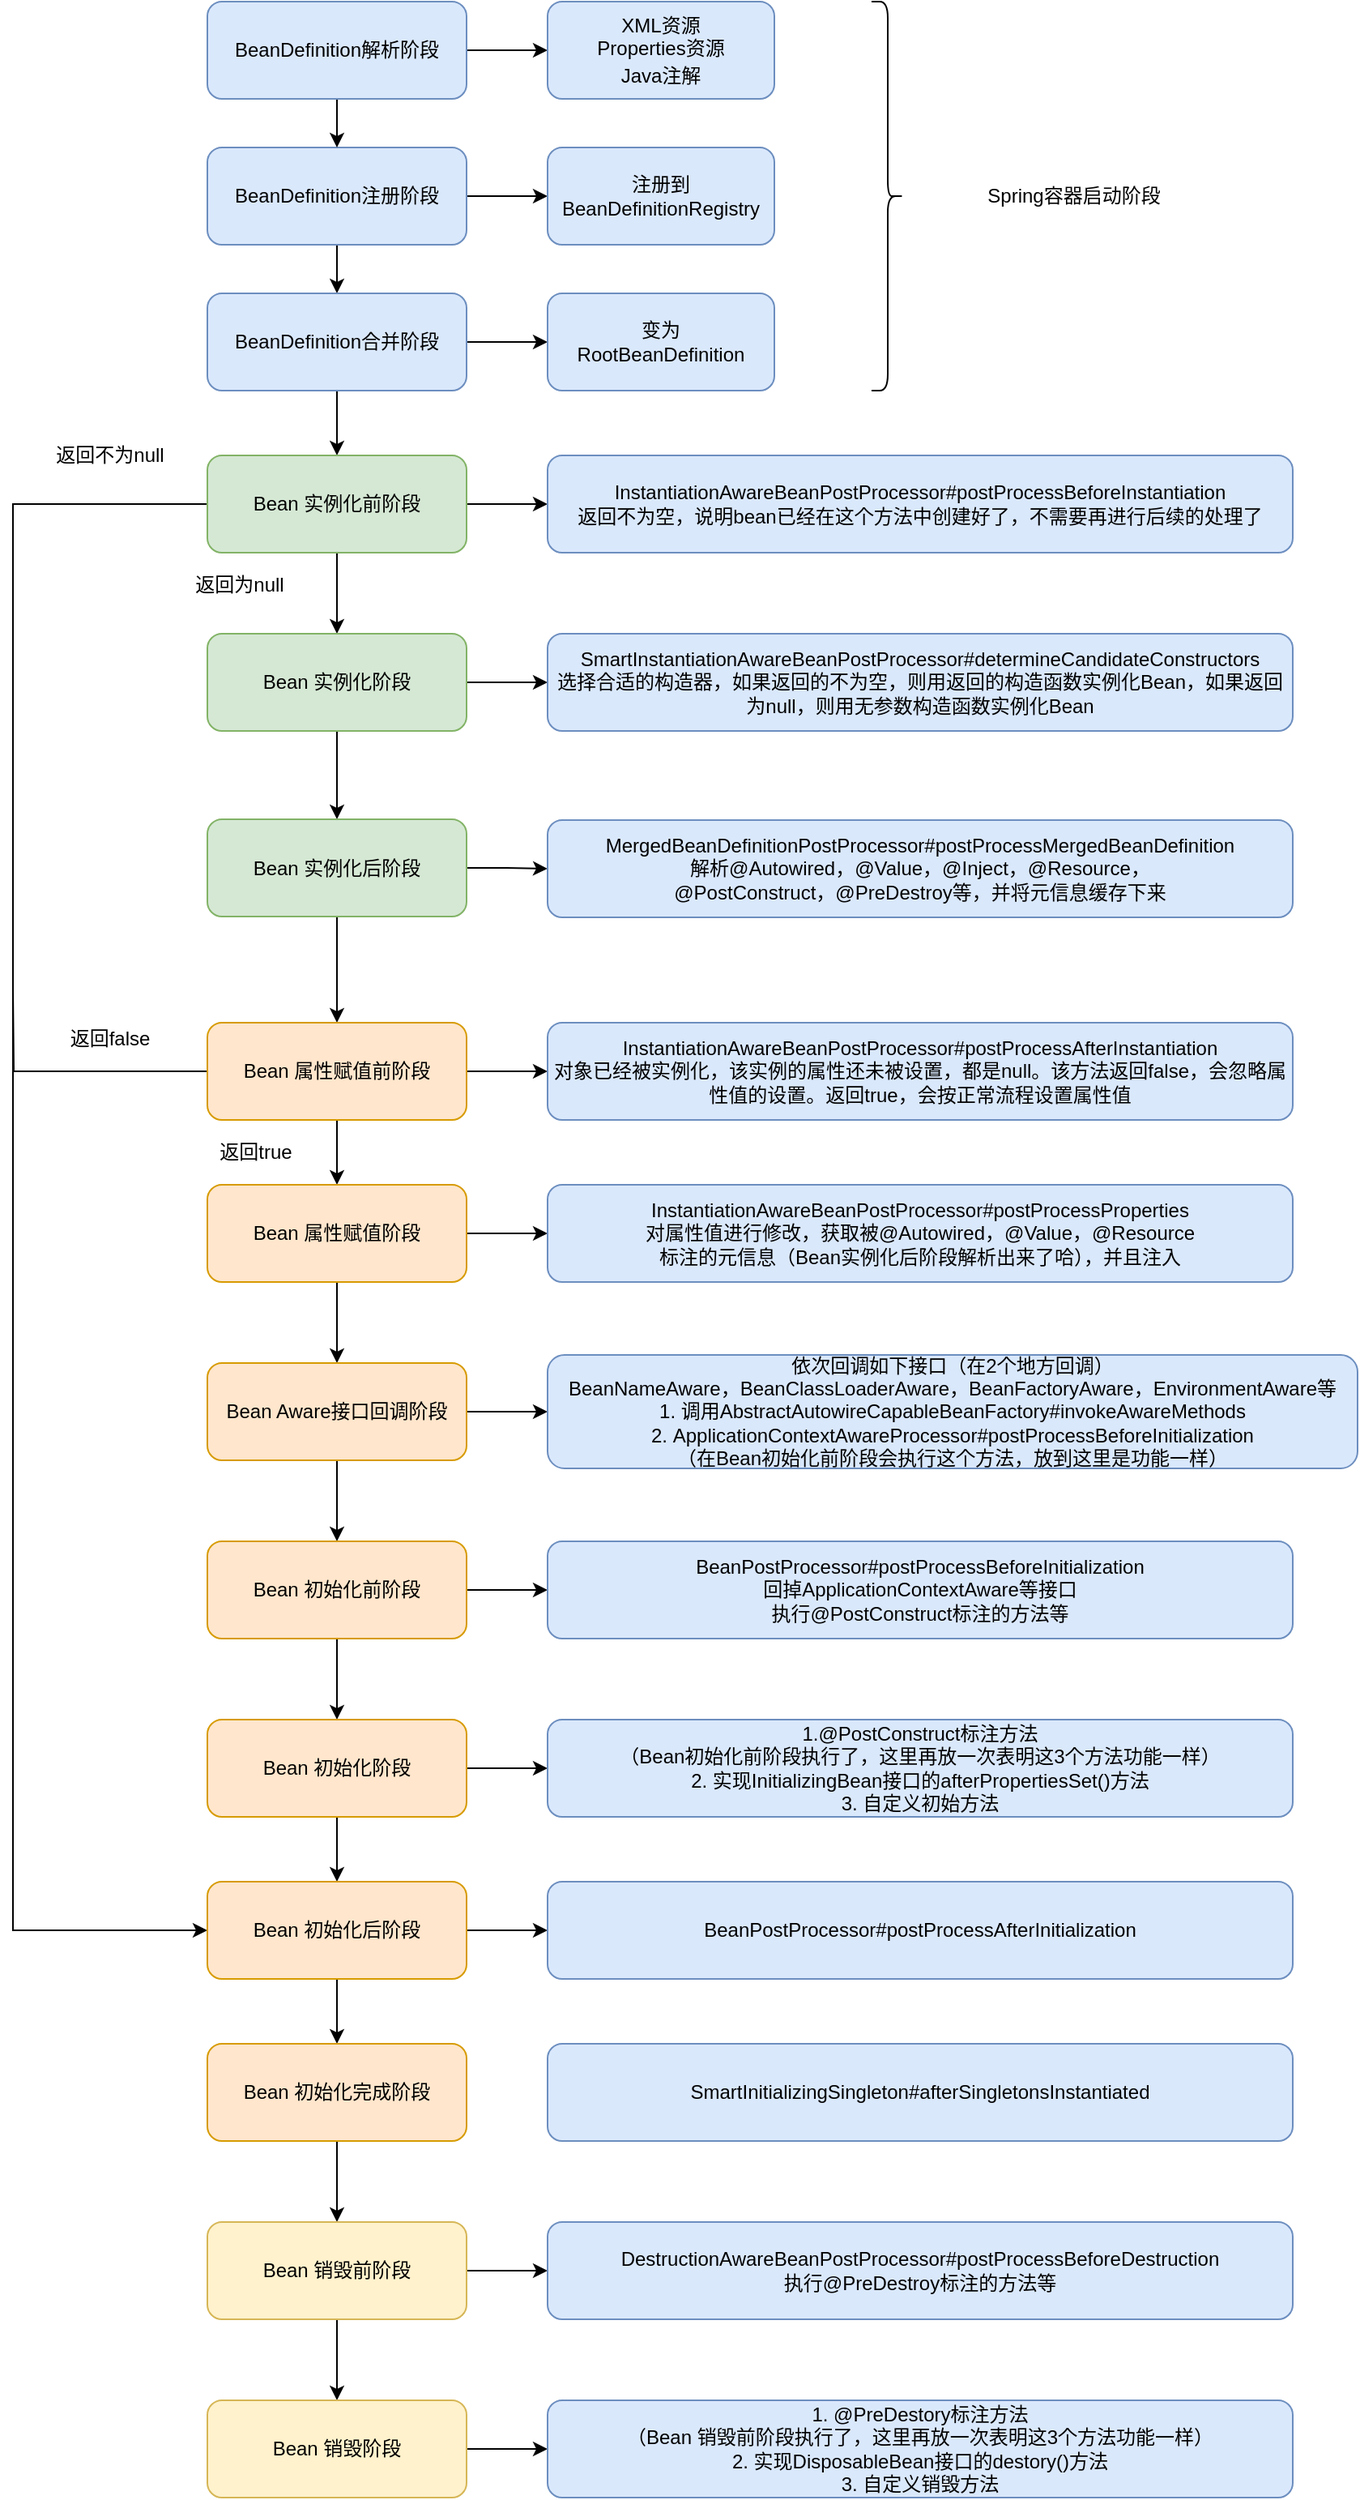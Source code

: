 <mxfile version="14.7.2" type="github">
  <diagram id="EA8M5BCqdz6qAtu27PJy" name="Page-1">
    <mxGraphModel dx="946" dy="536" grid="1" gridSize="10" guides="1" tooltips="1" connect="1" arrows="1" fold="1" page="1" pageScale="1" pageWidth="827" pageHeight="1169" math="0" shadow="0">
      <root>
        <mxCell id="0" />
        <mxCell id="1" parent="0" />
        <mxCell id="g1RtRSkKBzSGe0u6mkAF-17" style="edgeStyle=orthogonalEdgeStyle;rounded=0;orthogonalLoop=1;jettySize=auto;html=1;exitX=0.5;exitY=1;exitDx=0;exitDy=0;entryX=0.5;entryY=0;entryDx=0;entryDy=0;" parent="1" source="g1RtRSkKBzSGe0u6mkAF-1" target="g1RtRSkKBzSGe0u6mkAF-2" edge="1">
          <mxGeometry relative="1" as="geometry" />
        </mxCell>
        <mxCell id="Llov8eVF90AyNkguM5eZ-42" style="edgeStyle=orthogonalEdgeStyle;rounded=0;orthogonalLoop=1;jettySize=auto;html=1;exitX=1;exitY=0.5;exitDx=0;exitDy=0;entryX=0;entryY=0.5;entryDx=0;entryDy=0;endArrow=classic;endFill=1;" parent="1" source="g1RtRSkKBzSGe0u6mkAF-1" target="Llov8eVF90AyNkguM5eZ-5" edge="1">
          <mxGeometry relative="1" as="geometry" />
        </mxCell>
        <mxCell id="g1RtRSkKBzSGe0u6mkAF-1" value="BeanDefinition注册阶段" style="rounded=1;whiteSpace=wrap;html=1;fillColor=#dae8fc;strokeColor=#6c8ebf;" parent="1" vertex="1">
          <mxGeometry x="190" y="110" width="160" height="60" as="geometry" />
        </mxCell>
        <mxCell id="g1RtRSkKBzSGe0u6mkAF-18" style="edgeStyle=orthogonalEdgeStyle;rounded=0;orthogonalLoop=1;jettySize=auto;html=1;exitX=0.5;exitY=1;exitDx=0;exitDy=0;entryX=0.5;entryY=0;entryDx=0;entryDy=0;" parent="1" source="g1RtRSkKBzSGe0u6mkAF-2" target="g1RtRSkKBzSGe0u6mkAF-4" edge="1">
          <mxGeometry relative="1" as="geometry" />
        </mxCell>
        <mxCell id="Llov8eVF90AyNkguM5eZ-41" style="edgeStyle=orthogonalEdgeStyle;rounded=0;orthogonalLoop=1;jettySize=auto;html=1;exitX=1;exitY=0.5;exitDx=0;exitDy=0;entryX=0;entryY=0.5;entryDx=0;entryDy=0;endArrow=classic;endFill=1;" parent="1" source="g1RtRSkKBzSGe0u6mkAF-2" target="Llov8eVF90AyNkguM5eZ-6" edge="1">
          <mxGeometry relative="1" as="geometry" />
        </mxCell>
        <mxCell id="g1RtRSkKBzSGe0u6mkAF-2" value="BeanDefinition合并阶段" style="rounded=1;whiteSpace=wrap;html=1;fillColor=#dae8fc;strokeColor=#6c8ebf;" parent="1" vertex="1">
          <mxGeometry x="190" y="200" width="160" height="60" as="geometry" />
        </mxCell>
        <mxCell id="g1RtRSkKBzSGe0u6mkAF-19" style="edgeStyle=orthogonalEdgeStyle;rounded=0;orthogonalLoop=1;jettySize=auto;html=1;entryX=0.5;entryY=0;entryDx=0;entryDy=0;" parent="1" source="g1RtRSkKBzSGe0u6mkAF-4" target="g1RtRSkKBzSGe0u6mkAF-5" edge="1">
          <mxGeometry relative="1" as="geometry" />
        </mxCell>
        <mxCell id="Llov8eVF90AyNkguM5eZ-1" style="edgeStyle=orthogonalEdgeStyle;rounded=0;orthogonalLoop=1;jettySize=auto;html=1;exitX=0;exitY=0.5;exitDx=0;exitDy=0;entryX=0;entryY=0.5;entryDx=0;entryDy=0;" parent="1" source="g1RtRSkKBzSGe0u6mkAF-4" target="g1RtRSkKBzSGe0u6mkAF-13" edge="1">
          <mxGeometry relative="1" as="geometry">
            <Array as="points">
              <mxPoint x="70" y="330" />
              <mxPoint x="70" y="1210" />
            </Array>
          </mxGeometry>
        </mxCell>
        <mxCell id="Llov8eVF90AyNkguM5eZ-40" style="edgeStyle=orthogonalEdgeStyle;rounded=0;orthogonalLoop=1;jettySize=auto;html=1;exitX=1;exitY=0.5;exitDx=0;exitDy=0;entryX=0;entryY=0.5;entryDx=0;entryDy=0;endArrow=classic;endFill=1;" parent="1" source="g1RtRSkKBzSGe0u6mkAF-4" target="Llov8eVF90AyNkguM5eZ-10" edge="1">
          <mxGeometry relative="1" as="geometry" />
        </mxCell>
        <mxCell id="g1RtRSkKBzSGe0u6mkAF-4" value="Bean 实例化前阶段" style="rounded=1;whiteSpace=wrap;html=1;fillColor=#d5e8d4;strokeColor=#82b366;" parent="1" vertex="1">
          <mxGeometry x="190" y="300" width="160" height="60" as="geometry" />
        </mxCell>
        <mxCell id="g1RtRSkKBzSGe0u6mkAF-20" style="edgeStyle=orthogonalEdgeStyle;rounded=0;orthogonalLoop=1;jettySize=auto;html=1;entryX=0.5;entryY=0;entryDx=0;entryDy=0;" parent="1" source="g1RtRSkKBzSGe0u6mkAF-5" target="g1RtRSkKBzSGe0u6mkAF-6" edge="1">
          <mxGeometry relative="1" as="geometry" />
        </mxCell>
        <mxCell id="Llov8eVF90AyNkguM5eZ-39" style="edgeStyle=orthogonalEdgeStyle;rounded=0;orthogonalLoop=1;jettySize=auto;html=1;exitX=1;exitY=0.5;exitDx=0;exitDy=0;entryX=0;entryY=0.5;entryDx=0;entryDy=0;endArrow=classic;endFill=1;" parent="1" source="g1RtRSkKBzSGe0u6mkAF-5" target="Llov8eVF90AyNkguM5eZ-12" edge="1">
          <mxGeometry relative="1" as="geometry" />
        </mxCell>
        <mxCell id="g1RtRSkKBzSGe0u6mkAF-5" value="Bean 实例化阶段" style="rounded=1;whiteSpace=wrap;html=1;fillColor=#d5e8d4;strokeColor=#82b366;" parent="1" vertex="1">
          <mxGeometry x="190" y="410" width="160" height="60" as="geometry" />
        </mxCell>
        <mxCell id="g1RtRSkKBzSGe0u6mkAF-24" style="edgeStyle=orthogonalEdgeStyle;rounded=0;orthogonalLoop=1;jettySize=auto;html=1;" parent="1" source="g1RtRSkKBzSGe0u6mkAF-6" target="g1RtRSkKBzSGe0u6mkAF-7" edge="1">
          <mxGeometry relative="1" as="geometry" />
        </mxCell>
        <mxCell id="Llov8eVF90AyNkguM5eZ-38" style="edgeStyle=orthogonalEdgeStyle;rounded=0;orthogonalLoop=1;jettySize=auto;html=1;exitX=1;exitY=0.5;exitDx=0;exitDy=0;entryX=0;entryY=0.5;entryDx=0;entryDy=0;endArrow=classic;endFill=1;" parent="1" source="g1RtRSkKBzSGe0u6mkAF-6" target="Llov8eVF90AyNkguM5eZ-14" edge="1">
          <mxGeometry relative="1" as="geometry" />
        </mxCell>
        <mxCell id="g1RtRSkKBzSGe0u6mkAF-6" value="Bean 实例化后阶段" style="rounded=1;whiteSpace=wrap;html=1;fillColor=#d5e8d4;strokeColor=#82b366;" parent="1" vertex="1">
          <mxGeometry x="190" y="524.5" width="160" height="60" as="geometry" />
        </mxCell>
        <mxCell id="g1RtRSkKBzSGe0u6mkAF-27" style="edgeStyle=orthogonalEdgeStyle;rounded=0;orthogonalLoop=1;jettySize=auto;html=1;entryX=0.5;entryY=0;entryDx=0;entryDy=0;endArrow=classic;endFill=1;" parent="1" source="g1RtRSkKBzSGe0u6mkAF-7" target="g1RtRSkKBzSGe0u6mkAF-8" edge="1">
          <mxGeometry relative="1" as="geometry" />
        </mxCell>
        <mxCell id="Llov8eVF90AyNkguM5eZ-2" style="edgeStyle=orthogonalEdgeStyle;rounded=0;orthogonalLoop=1;jettySize=auto;html=1;exitX=0;exitY=0.5;exitDx=0;exitDy=0;endArrow=none;endFill=0;" parent="1" source="g1RtRSkKBzSGe0u6mkAF-7" edge="1">
          <mxGeometry relative="1" as="geometry">
            <mxPoint x="70" y="630" as="targetPoint" />
          </mxGeometry>
        </mxCell>
        <mxCell id="Llov8eVF90AyNkguM5eZ-37" style="edgeStyle=orthogonalEdgeStyle;rounded=0;orthogonalLoop=1;jettySize=auto;html=1;exitX=1;exitY=0.5;exitDx=0;exitDy=0;entryX=0;entryY=0.5;entryDx=0;entryDy=0;endArrow=classic;endFill=1;" parent="1" source="g1RtRSkKBzSGe0u6mkAF-7" target="Llov8eVF90AyNkguM5eZ-16" edge="1">
          <mxGeometry relative="1" as="geometry" />
        </mxCell>
        <mxCell id="g1RtRSkKBzSGe0u6mkAF-7" value="Bean 属性赋值前阶段" style="rounded=1;whiteSpace=wrap;html=1;fillColor=#ffe6cc;strokeColor=#d79b00;" parent="1" vertex="1">
          <mxGeometry x="190" y="650" width="160" height="60" as="geometry" />
        </mxCell>
        <mxCell id="g1RtRSkKBzSGe0u6mkAF-29" style="edgeStyle=orthogonalEdgeStyle;rounded=0;orthogonalLoop=1;jettySize=auto;html=1;exitX=0.5;exitY=1;exitDx=0;exitDy=0;entryX=0.5;entryY=0;entryDx=0;entryDy=0;endArrow=classic;endFill=1;" parent="1" source="g1RtRSkKBzSGe0u6mkAF-8" target="g1RtRSkKBzSGe0u6mkAF-9" edge="1">
          <mxGeometry relative="1" as="geometry" />
        </mxCell>
        <mxCell id="Llov8eVF90AyNkguM5eZ-36" style="edgeStyle=orthogonalEdgeStyle;rounded=0;orthogonalLoop=1;jettySize=auto;html=1;exitX=1;exitY=0.5;exitDx=0;exitDy=0;entryX=0;entryY=0.5;entryDx=0;entryDy=0;endArrow=classic;endFill=1;" parent="1" source="g1RtRSkKBzSGe0u6mkAF-8" target="Llov8eVF90AyNkguM5eZ-18" edge="1">
          <mxGeometry relative="1" as="geometry" />
        </mxCell>
        <mxCell id="g1RtRSkKBzSGe0u6mkAF-8" value="Bean 属性赋值阶段" style="rounded=1;whiteSpace=wrap;html=1;fillColor=#ffe6cc;strokeColor=#d79b00;" parent="1" vertex="1">
          <mxGeometry x="190" y="750" width="160" height="60" as="geometry" />
        </mxCell>
        <mxCell id="g1RtRSkKBzSGe0u6mkAF-30" style="edgeStyle=orthogonalEdgeStyle;rounded=0;orthogonalLoop=1;jettySize=auto;html=1;entryX=0.5;entryY=0;entryDx=0;entryDy=0;endArrow=classic;endFill=1;" parent="1" source="g1RtRSkKBzSGe0u6mkAF-9" target="g1RtRSkKBzSGe0u6mkAF-10" edge="1">
          <mxGeometry relative="1" as="geometry" />
        </mxCell>
        <mxCell id="Llov8eVF90AyNkguM5eZ-35" style="edgeStyle=orthogonalEdgeStyle;rounded=0;orthogonalLoop=1;jettySize=auto;html=1;exitX=1;exitY=0.5;exitDx=0;exitDy=0;entryX=0;entryY=0.5;entryDx=0;entryDy=0;endArrow=classic;endFill=1;" parent="1" source="g1RtRSkKBzSGe0u6mkAF-9" target="Llov8eVF90AyNkguM5eZ-26" edge="1">
          <mxGeometry relative="1" as="geometry" />
        </mxCell>
        <mxCell id="g1RtRSkKBzSGe0u6mkAF-9" value="Bean Aware接口回调阶段" style="rounded=1;whiteSpace=wrap;html=1;fillColor=#ffe6cc;strokeColor=#d79b00;" parent="1" vertex="1">
          <mxGeometry x="190" y="860" width="160" height="60" as="geometry" />
        </mxCell>
        <mxCell id="g1RtRSkKBzSGe0u6mkAF-31" style="edgeStyle=orthogonalEdgeStyle;rounded=0;orthogonalLoop=1;jettySize=auto;html=1;exitX=0.5;exitY=1;exitDx=0;exitDy=0;entryX=0.5;entryY=0;entryDx=0;entryDy=0;endArrow=classic;endFill=1;" parent="1" source="g1RtRSkKBzSGe0u6mkAF-10" target="g1RtRSkKBzSGe0u6mkAF-11" edge="1">
          <mxGeometry relative="1" as="geometry" />
        </mxCell>
        <mxCell id="Llov8eVF90AyNkguM5eZ-34" style="edgeStyle=orthogonalEdgeStyle;rounded=0;orthogonalLoop=1;jettySize=auto;html=1;exitX=1;exitY=0.5;exitDx=0;exitDy=0;entryX=0;entryY=0.5;entryDx=0;entryDy=0;endArrow=classic;endFill=1;" parent="1" source="g1RtRSkKBzSGe0u6mkAF-10" target="Llov8eVF90AyNkguM5eZ-19" edge="1">
          <mxGeometry relative="1" as="geometry" />
        </mxCell>
        <mxCell id="g1RtRSkKBzSGe0u6mkAF-10" value="Bean 初始化前阶段" style="rounded=1;whiteSpace=wrap;html=1;fillColor=#ffe6cc;strokeColor=#d79b00;" parent="1" vertex="1">
          <mxGeometry x="190" y="970" width="160" height="60" as="geometry" />
        </mxCell>
        <mxCell id="g1RtRSkKBzSGe0u6mkAF-32" style="edgeStyle=orthogonalEdgeStyle;rounded=0;orthogonalLoop=1;jettySize=auto;html=1;entryX=0.5;entryY=0;entryDx=0;entryDy=0;endArrow=classic;endFill=1;" parent="1" source="g1RtRSkKBzSGe0u6mkAF-11" target="g1RtRSkKBzSGe0u6mkAF-13" edge="1">
          <mxGeometry relative="1" as="geometry" />
        </mxCell>
        <mxCell id="Llov8eVF90AyNkguM5eZ-33" style="edgeStyle=orthogonalEdgeStyle;rounded=0;orthogonalLoop=1;jettySize=auto;html=1;exitX=1;exitY=0.5;exitDx=0;exitDy=0;entryX=0;entryY=0.5;entryDx=0;entryDy=0;endArrow=classic;endFill=1;" parent="1" source="g1RtRSkKBzSGe0u6mkAF-11" target="Llov8eVF90AyNkguM5eZ-21" edge="1">
          <mxGeometry relative="1" as="geometry" />
        </mxCell>
        <mxCell id="g1RtRSkKBzSGe0u6mkAF-11" value="Bean 初始化阶段" style="rounded=1;whiteSpace=wrap;html=1;fillColor=#ffe6cc;strokeColor=#d79b00;" parent="1" vertex="1">
          <mxGeometry x="190" y="1080" width="160" height="60" as="geometry" />
        </mxCell>
        <mxCell id="g1RtRSkKBzSGe0u6mkAF-33" style="edgeStyle=orthogonalEdgeStyle;rounded=0;orthogonalLoop=1;jettySize=auto;html=1;entryX=0.5;entryY=0;entryDx=0;entryDy=0;endArrow=classic;endFill=1;" parent="1" source="g1RtRSkKBzSGe0u6mkAF-13" target="g1RtRSkKBzSGe0u6mkAF-14" edge="1">
          <mxGeometry relative="1" as="geometry" />
        </mxCell>
        <mxCell id="b-vEHUDK3Og_8GCWMjly-1" style="edgeStyle=orthogonalEdgeStyle;rounded=0;orthogonalLoop=1;jettySize=auto;html=1;exitX=1;exitY=0.5;exitDx=0;exitDy=0;entryX=0;entryY=0.5;entryDx=0;entryDy=0;" edge="1" parent="1" source="g1RtRSkKBzSGe0u6mkAF-13" target="Llov8eVF90AyNkguM5eZ-25">
          <mxGeometry relative="1" as="geometry" />
        </mxCell>
        <mxCell id="g1RtRSkKBzSGe0u6mkAF-13" value="Bean 初始化后阶段" style="rounded=1;whiteSpace=wrap;html=1;fillColor=#ffe6cc;strokeColor=#d79b00;" parent="1" vertex="1">
          <mxGeometry x="190" y="1180" width="160" height="60" as="geometry" />
        </mxCell>
        <mxCell id="g1RtRSkKBzSGe0u6mkAF-34" style="edgeStyle=orthogonalEdgeStyle;rounded=0;orthogonalLoop=1;jettySize=auto;html=1;exitX=0.5;exitY=1;exitDx=0;exitDy=0;entryX=0.5;entryY=0;entryDx=0;entryDy=0;endArrow=classic;endFill=1;" parent="1" source="g1RtRSkKBzSGe0u6mkAF-14" target="g1RtRSkKBzSGe0u6mkAF-15" edge="1">
          <mxGeometry relative="1" as="geometry" />
        </mxCell>
        <mxCell id="g1RtRSkKBzSGe0u6mkAF-14" value="Bean 初始化完成阶段" style="rounded=1;whiteSpace=wrap;html=1;fillColor=#ffe6cc;strokeColor=#d79b00;" parent="1" vertex="1">
          <mxGeometry x="190" y="1280" width="160" height="60" as="geometry" />
        </mxCell>
        <mxCell id="g1RtRSkKBzSGe0u6mkAF-35" value="" style="edgeStyle=orthogonalEdgeStyle;rounded=0;orthogonalLoop=1;jettySize=auto;html=1;endArrow=classic;endFill=1;" parent="1" source="g1RtRSkKBzSGe0u6mkAF-15" target="g1RtRSkKBzSGe0u6mkAF-16" edge="1">
          <mxGeometry relative="1" as="geometry" />
        </mxCell>
        <mxCell id="Llov8eVF90AyNkguM5eZ-31" style="edgeStyle=orthogonalEdgeStyle;rounded=0;orthogonalLoop=1;jettySize=auto;html=1;exitX=1;exitY=0.5;exitDx=0;exitDy=0;entryX=0;entryY=0.5;entryDx=0;entryDy=0;endArrow=classic;endFill=1;" parent="1" source="g1RtRSkKBzSGe0u6mkAF-15" target="Llov8eVF90AyNkguM5eZ-22" edge="1">
          <mxGeometry relative="1" as="geometry" />
        </mxCell>
        <mxCell id="g1RtRSkKBzSGe0u6mkAF-15" value="Bean 销毁前阶段" style="rounded=1;whiteSpace=wrap;html=1;fillColor=#fff2cc;strokeColor=#d6b656;" parent="1" vertex="1">
          <mxGeometry x="190" y="1390" width="160" height="60" as="geometry" />
        </mxCell>
        <mxCell id="Llov8eVF90AyNkguM5eZ-30" style="edgeStyle=orthogonalEdgeStyle;rounded=0;orthogonalLoop=1;jettySize=auto;html=1;exitX=1;exitY=0.5;exitDx=0;exitDy=0;entryX=0;entryY=0.5;entryDx=0;entryDy=0;endArrow=classic;endFill=1;" parent="1" source="g1RtRSkKBzSGe0u6mkAF-16" target="Llov8eVF90AyNkguM5eZ-23" edge="1">
          <mxGeometry relative="1" as="geometry" />
        </mxCell>
        <mxCell id="g1RtRSkKBzSGe0u6mkAF-16" value="Bean 销毁阶段" style="rounded=1;whiteSpace=wrap;html=1;fillColor=#fff2cc;strokeColor=#d6b656;" parent="1" vertex="1">
          <mxGeometry x="190" y="1500" width="160" height="60" as="geometry" />
        </mxCell>
        <mxCell id="g1RtRSkKBzSGe0u6mkAF-21" value="返回为null" style="text;html=1;strokeColor=none;fillColor=none;align=center;verticalAlign=middle;whiteSpace=wrap;rounded=0;" parent="1" vertex="1">
          <mxGeometry x="170" y="370" width="80" height="20" as="geometry" />
        </mxCell>
        <mxCell id="g1RtRSkKBzSGe0u6mkAF-23" value="返回不为null" style="text;html=1;strokeColor=none;fillColor=none;align=center;verticalAlign=middle;whiteSpace=wrap;rounded=0;" parent="1" vertex="1">
          <mxGeometry x="90" y="290" width="80" height="20" as="geometry" />
        </mxCell>
        <mxCell id="g1RtRSkKBzSGe0u6mkAF-26" value="返回false" style="text;html=1;strokeColor=none;fillColor=none;align=center;verticalAlign=middle;whiteSpace=wrap;rounded=0;" parent="1" vertex="1">
          <mxGeometry x="90" y="650" width="80" height="20" as="geometry" />
        </mxCell>
        <mxCell id="g1RtRSkKBzSGe0u6mkAF-28" value="返回true" style="text;html=1;strokeColor=none;fillColor=none;align=center;verticalAlign=middle;whiteSpace=wrap;rounded=0;" parent="1" vertex="1">
          <mxGeometry x="180" y="720" width="80" height="20" as="geometry" />
        </mxCell>
        <mxCell id="g1RtRSkKBzSGe0u6mkAF-37" style="edgeStyle=orthogonalEdgeStyle;rounded=0;orthogonalLoop=1;jettySize=auto;html=1;exitX=0.5;exitY=1;exitDx=0;exitDy=0;entryX=0.5;entryY=0;entryDx=0;entryDy=0;endArrow=classic;endFill=1;" parent="1" source="g1RtRSkKBzSGe0u6mkAF-36" target="g1RtRSkKBzSGe0u6mkAF-1" edge="1">
          <mxGeometry relative="1" as="geometry" />
        </mxCell>
        <mxCell id="Llov8eVF90AyNkguM5eZ-43" style="edgeStyle=orthogonalEdgeStyle;rounded=0;orthogonalLoop=1;jettySize=auto;html=1;exitX=1;exitY=0.5;exitDx=0;exitDy=0;entryX=0;entryY=0.5;entryDx=0;entryDy=0;endArrow=classic;endFill=1;" parent="1" source="g1RtRSkKBzSGe0u6mkAF-36" target="Llov8eVF90AyNkguM5eZ-3" edge="1">
          <mxGeometry relative="1" as="geometry" />
        </mxCell>
        <mxCell id="g1RtRSkKBzSGe0u6mkAF-36" value="BeanDefinition解析阶段" style="rounded=1;whiteSpace=wrap;html=1;fillColor=#dae8fc;strokeColor=#6c8ebf;" parent="1" vertex="1">
          <mxGeometry x="190" y="20" width="160" height="60" as="geometry" />
        </mxCell>
        <mxCell id="Llov8eVF90AyNkguM5eZ-3" value="XML资源&lt;br&gt;Properties资源&lt;br&gt;Java注解&lt;span style=&quot;color: rgb(79 , 79 , 79) ; font-family: , &amp;#34;sf ui text&amp;#34; , &amp;#34;arial&amp;#34; , &amp;#34;pingfang sc&amp;#34; , &amp;#34;hiragino sans gb&amp;#34; , &amp;#34;microsoft yahei&amp;#34; , &amp;#34;wenquanyi micro hei&amp;#34; , sans-serif ; font-size: 14px ; background-color: rgb(255 , 255 , 255)&quot;&gt;&lt;br&gt;&lt;/span&gt;" style="rounded=1;whiteSpace=wrap;html=1;fillColor=#dae8fc;strokeColor=#6c8ebf;" parent="1" vertex="1">
          <mxGeometry x="400" y="20" width="140" height="60" as="geometry" />
        </mxCell>
        <mxCell id="Llov8eVF90AyNkguM5eZ-5" value="注册到BeanDefinitionRegistry" style="rounded=1;whiteSpace=wrap;html=1;fillColor=#dae8fc;strokeColor=#6c8ebf;" parent="1" vertex="1">
          <mxGeometry x="400" y="110" width="140" height="60" as="geometry" />
        </mxCell>
        <mxCell id="Llov8eVF90AyNkguM5eZ-6" value="变为&lt;br&gt;&lt;span style=&quot;box-sizing: border-box ; outline: 0px ; overflow-wrap: break-word&quot;&gt;RootBeanDefinition&lt;/span&gt;" style="rounded=1;whiteSpace=wrap;html=1;fillColor=#dae8fc;strokeColor=#6c8ebf;" parent="1" vertex="1">
          <mxGeometry x="400" y="200" width="140" height="60" as="geometry" />
        </mxCell>
        <mxCell id="Llov8eVF90AyNkguM5eZ-7" value="" style="shape=curlyBracket;whiteSpace=wrap;html=1;rounded=1;rotation=-180;" parent="1" vertex="1">
          <mxGeometry x="600" y="20" width="20" height="240" as="geometry" />
        </mxCell>
        <mxCell id="Llov8eVF90AyNkguM5eZ-8" value="Spring容器启动阶段" style="text;html=1;strokeColor=none;fillColor=none;align=center;verticalAlign=middle;whiteSpace=wrap;rounded=0;" parent="1" vertex="1">
          <mxGeometry x="660" y="130" width="130" height="20" as="geometry" />
        </mxCell>
        <mxCell id="Llov8eVF90AyNkguM5eZ-10" value="&lt;span style=&quot;box-sizing: border-box ; outline: 0px ; overflow-wrap: break-word&quot;&gt;InstantiationAwareBeanPostProcessor#postProcessBeforeInstantiation&lt;br&gt;&lt;span&gt;返回不为空，说明bean已经在这个方法中创建好了，不需要再进行后续的处理了&lt;/span&gt;&lt;br&gt;&lt;/span&gt;" style="rounded=1;whiteSpace=wrap;html=1;fillColor=#dae8fc;strokeColor=#6c8ebf;" parent="1" vertex="1">
          <mxGeometry x="400" y="300" width="460" height="60" as="geometry" />
        </mxCell>
        <mxCell id="Llov8eVF90AyNkguM5eZ-12" value="&lt;span style=&quot;box-sizing: border-box ; outline: 0px ; overflow-wrap: break-word&quot;&gt;&lt;span style=&quot;box-sizing: border-box ; outline: 0px ; overflow-wrap: break-word&quot;&gt;SmartInstantiationAwareBeanPostProcessor#determineCandidateConstructors&lt;br&gt;&lt;/span&gt;&lt;span&gt;选择合适的构造器，如果返回的不为空，则用返回的构造函数实例化Bean，如果返回为null，则用无参数构造函数实例化Bean&lt;/span&gt;&lt;br&gt;&lt;/span&gt;" style="rounded=1;whiteSpace=wrap;html=1;fillColor=#dae8fc;strokeColor=#6c8ebf;" parent="1" vertex="1">
          <mxGeometry x="400" y="410" width="460" height="60" as="geometry" />
        </mxCell>
        <mxCell id="Llov8eVF90AyNkguM5eZ-14" value="&lt;span style=&quot;box-sizing: border-box ; outline: 0px ; overflow-wrap: break-word&quot;&gt;&lt;span style=&quot;box-sizing: border-box ; outline: 0px ; overflow-wrap: break-word&quot;&gt;MergedBeanDefinitionPostProcessor#postProcessMergedBeanDefinition&lt;br&gt;&lt;/span&gt;解析&lt;span&gt;@Autowired，@Value，@Inject，&lt;/span&gt;&lt;span&gt;@Resource，&lt;br&gt;@PostConstruct，@PreDestroy等，并将元信息缓存下来&lt;/span&gt;&lt;br&gt;&lt;/span&gt;" style="rounded=1;whiteSpace=wrap;html=1;fillColor=#dae8fc;strokeColor=#6c8ebf;" parent="1" vertex="1">
          <mxGeometry x="400" y="525" width="460" height="60" as="geometry" />
        </mxCell>
        <mxCell id="Llov8eVF90AyNkguM5eZ-16" value="&lt;span style=&quot;box-sizing: border-box ; outline: 0px ; overflow-wrap: break-word&quot;&gt;&lt;span style=&quot;box-sizing: border-box ; outline: 0px ; overflow-wrap: break-word&quot;&gt;InstantiationAwareBeanPostProcessor#postProcessAfterInstantiation&lt;br&gt;&lt;/span&gt;&lt;span&gt;对象已经被实例化，该实例的属性还未被设置，都是null。该方法返回false，会忽略属性值的设置。返回true，会按正常流程设置属性值&lt;/span&gt;&lt;br&gt;&lt;/span&gt;" style="rounded=1;whiteSpace=wrap;html=1;fillColor=#dae8fc;strokeColor=#6c8ebf;" parent="1" vertex="1">
          <mxGeometry x="400" y="650" width="460" height="60" as="geometry" />
        </mxCell>
        <mxCell id="Llov8eVF90AyNkguM5eZ-18" value="&lt;span style=&quot;box-sizing: border-box ; outline: 0px ; overflow-wrap: break-word&quot;&gt;&lt;span style=&quot;box-sizing: border-box ; outline: 0px ; overflow-wrap: break-word&quot;&gt;InstantiationAwareBeanPostProcessor#postProcessProperties&lt;br&gt;&lt;/span&gt;&lt;span&gt;对属性值进行修改，获取被&lt;/span&gt;&lt;span&gt;@Autowired，@Value，@Resource&lt;br&gt;&lt;/span&gt;标注的元信息（Bean实例化后阶段解析出来了哈），并且注入&lt;br&gt;&lt;/span&gt;" style="rounded=1;whiteSpace=wrap;html=1;fillColor=#dae8fc;strokeColor=#6c8ebf;" parent="1" vertex="1">
          <mxGeometry x="400" y="750" width="460" height="60" as="geometry" />
        </mxCell>
        <mxCell id="Llov8eVF90AyNkguM5eZ-19" value="&lt;span style=&quot;box-sizing: border-box ; outline: 0px ; overflow-wrap: break-word&quot;&gt;&lt;span style=&quot;box-sizing: border-box ; outline: 0px ; overflow-wrap: break-word&quot;&gt;BeanPostProcessor#postProcessBeforeInitialization&lt;br&gt;回掉ApplicationContextAware等接口&lt;br&gt;&lt;/span&gt;&lt;span&gt;执行@PostConstruct标注的方法等&lt;/span&gt;&lt;br&gt;&lt;/span&gt;" style="rounded=1;whiteSpace=wrap;html=1;fillColor=#dae8fc;strokeColor=#6c8ebf;" parent="1" vertex="1">
          <mxGeometry x="400" y="970" width="460" height="60" as="geometry" />
        </mxCell>
        <mxCell id="Llov8eVF90AyNkguM5eZ-21" value="&lt;span style=&quot;box-sizing: border-box ; outline: 0px ; overflow-wrap: break-word&quot;&gt;&lt;div&gt;1.@PostConstruct标注方法&lt;/div&gt;&lt;div&gt;（Bean初始化前阶段执行了，这里再放一次表明这3个方法功能一样）&lt;/div&gt;&lt;div&gt;2. 实现InitializingBean接口的afterPropertiesSet()方法&lt;/div&gt;&lt;div&gt;3. 自定义初始方法&lt;/div&gt;&lt;/span&gt;" style="rounded=1;whiteSpace=wrap;html=1;fillColor=#dae8fc;strokeColor=#6c8ebf;" parent="1" vertex="1">
          <mxGeometry x="400" y="1080" width="460" height="60" as="geometry" />
        </mxCell>
        <mxCell id="Llov8eVF90AyNkguM5eZ-22" value="&lt;span style=&quot;box-sizing: border-box ; outline: 0px ; overflow-wrap: break-word&quot;&gt;&lt;span style=&quot;box-sizing: border-box ; outline: 0px ; overflow-wrap: break-word&quot;&gt;DestructionAwareBeanPostProcessor#postProcessBeforeDestruction&lt;br&gt;&lt;/span&gt;&lt;span&gt;执行@&lt;/span&gt;PreDestroy&lt;span&gt;标注的方法等&lt;/span&gt;&lt;span&gt;&lt;br&gt;&lt;/span&gt;&lt;/span&gt;" style="rounded=1;whiteSpace=wrap;html=1;fillColor=#dae8fc;strokeColor=#6c8ebf;" parent="1" vertex="1">
          <mxGeometry x="400" y="1390" width="460" height="60" as="geometry" />
        </mxCell>
        <mxCell id="Llov8eVF90AyNkguM5eZ-23" value="&lt;span style=&quot;box-sizing: border-box ; outline: 0px ; overflow-wrap: break-word&quot;&gt;&lt;div&gt;1. @PreDestory标注方法&lt;/div&gt;（Bean 销毁前阶段执行了，这里再放一次表明这3个方法功能一样&lt;span&gt;）&lt;/span&gt;&lt;br&gt;&lt;div&gt;2. 实现DisposableBean接口的destory()方法&lt;/div&gt;&lt;div&gt;3. 自定义销毁方法&lt;/div&gt;&lt;/span&gt;" style="rounded=1;whiteSpace=wrap;html=1;fillColor=#dae8fc;strokeColor=#6c8ebf;" parent="1" vertex="1">
          <mxGeometry x="400" y="1500" width="460" height="60" as="geometry" />
        </mxCell>
        <mxCell id="Llov8eVF90AyNkguM5eZ-25" value="&lt;span style=&quot;box-sizing: border-box ; outline: 0px ; overflow-wrap: break-word&quot;&gt;&lt;span style=&quot;box-sizing: border-box ; outline: 0px ; overflow-wrap: break-word&quot;&gt;BeanPostProcessor#postProcessAfterInitialization&lt;/span&gt;&lt;br&gt;&lt;/span&gt;" style="rounded=1;whiteSpace=wrap;html=1;fillColor=#dae8fc;strokeColor=#6c8ebf;" parent="1" vertex="1">
          <mxGeometry x="400" y="1180" width="460" height="60" as="geometry" />
        </mxCell>
        <mxCell id="Llov8eVF90AyNkguM5eZ-26" value="&lt;span style=&quot;box-sizing: border-box ; outline: 0px ; overflow-wrap: break-word&quot;&gt;&lt;div&gt;&lt;span&gt;依次回调如下接口（在2个地方回调）&lt;/span&gt;&lt;br&gt;&lt;/div&gt;&lt;div&gt;BeanNameAware，BeanClassLoaderAware，BeanFactoryAware，EnvironmentAware等&lt;/div&gt;&lt;/span&gt;&lt;span&gt;1. 调用AbstractAutowireCapableBeanFactory#invokeAwareMethods&lt;br&gt;2.&amp;nbsp;&lt;/span&gt;ApplicationContextAwareProcessor#postProcessBeforeInitialization&lt;br&gt;&lt;span&gt;（在Bean初始化前阶段会执行这个方法，放到这里是功能一样）&lt;br&gt;&lt;/span&gt;" style="rounded=1;whiteSpace=wrap;html=1;fillColor=#dae8fc;strokeColor=#6c8ebf;" parent="1" vertex="1">
          <mxGeometry x="400" y="855" width="500" height="70" as="geometry" />
        </mxCell>
        <mxCell id="b-vEHUDK3Og_8GCWMjly-2" value="&lt;span style=&quot;box-sizing: border-box ; outline: 0px ; overflow-wrap: break-word&quot;&gt;&lt;span style=&quot;box-sizing: border-box ; outline: 0px ; overflow-wrap: break-word&quot;&gt;SmartInitializingSingleton#afterSingletonsInstantiated&lt;/span&gt;&lt;br&gt;&lt;/span&gt;" style="rounded=1;whiteSpace=wrap;html=1;fillColor=#dae8fc;strokeColor=#6c8ebf;" vertex="1" parent="1">
          <mxGeometry x="400" y="1280" width="460" height="60" as="geometry" />
        </mxCell>
      </root>
    </mxGraphModel>
  </diagram>
</mxfile>
